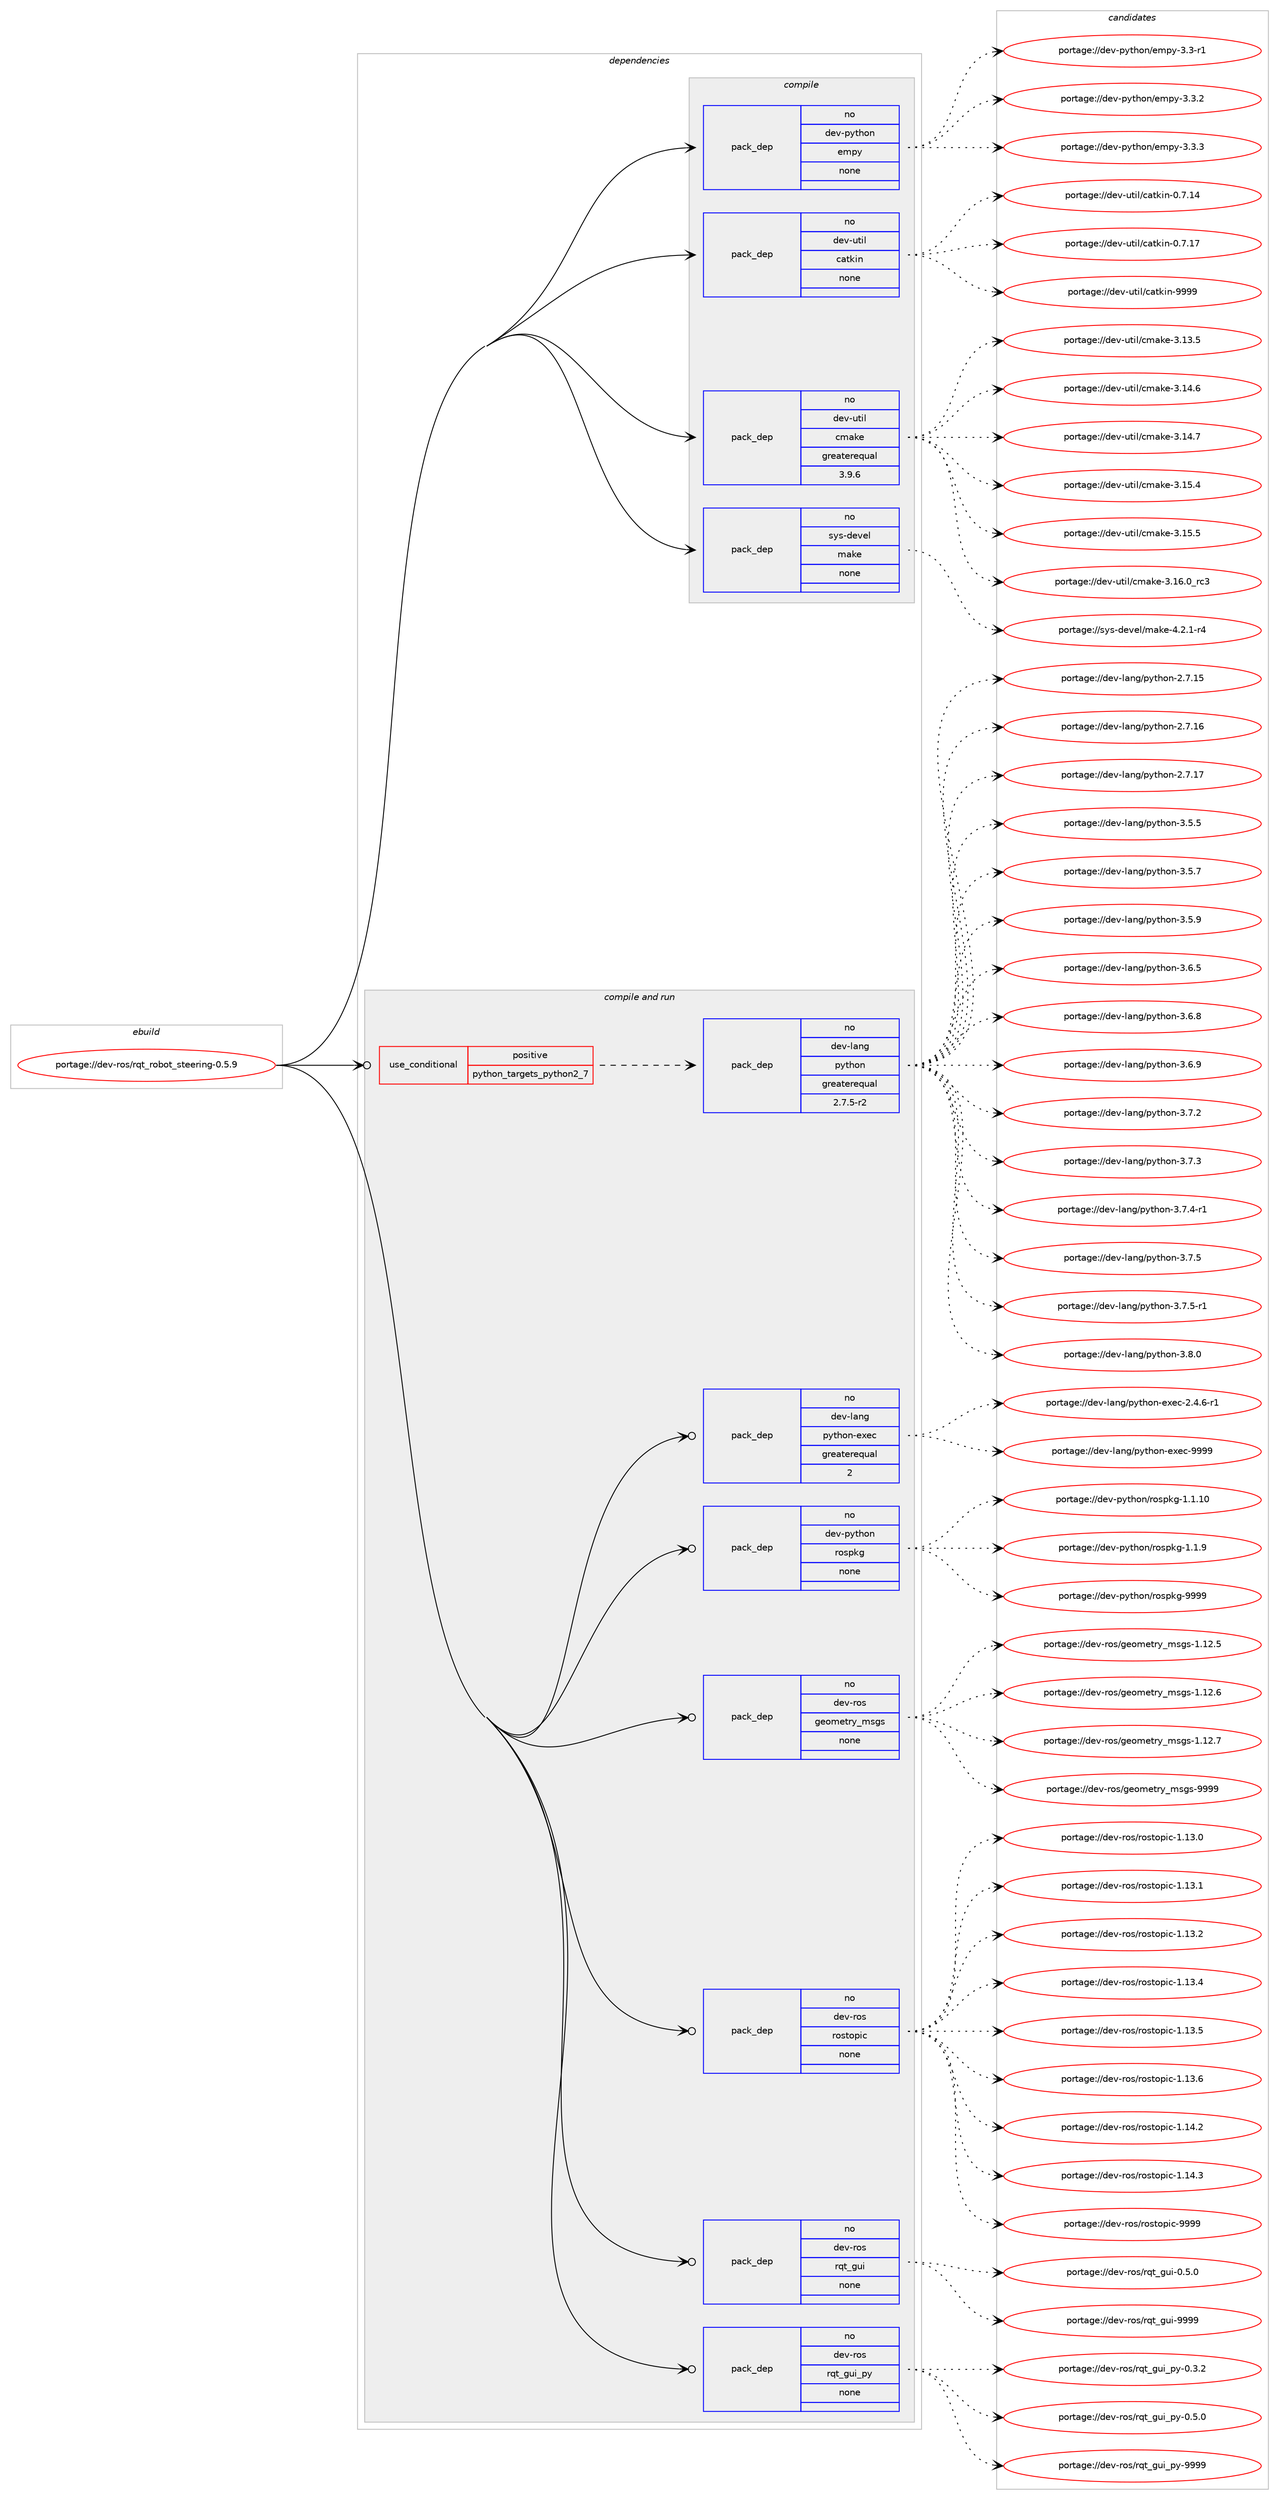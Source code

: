 digraph prolog {

# *************
# Graph options
# *************

newrank=true;
concentrate=true;
compound=true;
graph [rankdir=LR,fontname=Helvetica,fontsize=10,ranksep=1.5];#, ranksep=2.5, nodesep=0.2];
edge  [arrowhead=vee];
node  [fontname=Helvetica,fontsize=10];

# **********
# The ebuild
# **********

subgraph cluster_leftcol {
color=gray;
rank=same;
label=<<i>ebuild</i>>;
id [label="portage://dev-ros/rqt_robot_steering-0.5.9", color=red, width=4, href="../dev-ros/rqt_robot_steering-0.5.9.svg"];
}

# ****************
# The dependencies
# ****************

subgraph cluster_midcol {
color=gray;
label=<<i>dependencies</i>>;
subgraph cluster_compile {
fillcolor="#eeeeee";
style=filled;
label=<<i>compile</i>>;
subgraph pack153127 {
dependency201180 [label=<<TABLE BORDER="0" CELLBORDER="1" CELLSPACING="0" CELLPADDING="4" WIDTH="220"><TR><TD ROWSPAN="6" CELLPADDING="30">pack_dep</TD></TR><TR><TD WIDTH="110">no</TD></TR><TR><TD>dev-python</TD></TR><TR><TD>empy</TD></TR><TR><TD>none</TD></TR><TR><TD></TD></TR></TABLE>>, shape=none, color=blue];
}
id:e -> dependency201180:w [weight=20,style="solid",arrowhead="vee"];
subgraph pack153128 {
dependency201181 [label=<<TABLE BORDER="0" CELLBORDER="1" CELLSPACING="0" CELLPADDING="4" WIDTH="220"><TR><TD ROWSPAN="6" CELLPADDING="30">pack_dep</TD></TR><TR><TD WIDTH="110">no</TD></TR><TR><TD>dev-util</TD></TR><TR><TD>catkin</TD></TR><TR><TD>none</TD></TR><TR><TD></TD></TR></TABLE>>, shape=none, color=blue];
}
id:e -> dependency201181:w [weight=20,style="solid",arrowhead="vee"];
subgraph pack153129 {
dependency201182 [label=<<TABLE BORDER="0" CELLBORDER="1" CELLSPACING="0" CELLPADDING="4" WIDTH="220"><TR><TD ROWSPAN="6" CELLPADDING="30">pack_dep</TD></TR><TR><TD WIDTH="110">no</TD></TR><TR><TD>dev-util</TD></TR><TR><TD>cmake</TD></TR><TR><TD>greaterequal</TD></TR><TR><TD>3.9.6</TD></TR></TABLE>>, shape=none, color=blue];
}
id:e -> dependency201182:w [weight=20,style="solid",arrowhead="vee"];
subgraph pack153130 {
dependency201183 [label=<<TABLE BORDER="0" CELLBORDER="1" CELLSPACING="0" CELLPADDING="4" WIDTH="220"><TR><TD ROWSPAN="6" CELLPADDING="30">pack_dep</TD></TR><TR><TD WIDTH="110">no</TD></TR><TR><TD>sys-devel</TD></TR><TR><TD>make</TD></TR><TR><TD>none</TD></TR><TR><TD></TD></TR></TABLE>>, shape=none, color=blue];
}
id:e -> dependency201183:w [weight=20,style="solid",arrowhead="vee"];
}
subgraph cluster_compileandrun {
fillcolor="#eeeeee";
style=filled;
label=<<i>compile and run</i>>;
subgraph cond44625 {
dependency201184 [label=<<TABLE BORDER="0" CELLBORDER="1" CELLSPACING="0" CELLPADDING="4"><TR><TD ROWSPAN="3" CELLPADDING="10">use_conditional</TD></TR><TR><TD>positive</TD></TR><TR><TD>python_targets_python2_7</TD></TR></TABLE>>, shape=none, color=red];
subgraph pack153131 {
dependency201185 [label=<<TABLE BORDER="0" CELLBORDER="1" CELLSPACING="0" CELLPADDING="4" WIDTH="220"><TR><TD ROWSPAN="6" CELLPADDING="30">pack_dep</TD></TR><TR><TD WIDTH="110">no</TD></TR><TR><TD>dev-lang</TD></TR><TR><TD>python</TD></TR><TR><TD>greaterequal</TD></TR><TR><TD>2.7.5-r2</TD></TR></TABLE>>, shape=none, color=blue];
}
dependency201184:e -> dependency201185:w [weight=20,style="dashed",arrowhead="vee"];
}
id:e -> dependency201184:w [weight=20,style="solid",arrowhead="odotvee"];
subgraph pack153132 {
dependency201186 [label=<<TABLE BORDER="0" CELLBORDER="1" CELLSPACING="0" CELLPADDING="4" WIDTH="220"><TR><TD ROWSPAN="6" CELLPADDING="30">pack_dep</TD></TR><TR><TD WIDTH="110">no</TD></TR><TR><TD>dev-lang</TD></TR><TR><TD>python-exec</TD></TR><TR><TD>greaterequal</TD></TR><TR><TD>2</TD></TR></TABLE>>, shape=none, color=blue];
}
id:e -> dependency201186:w [weight=20,style="solid",arrowhead="odotvee"];
subgraph pack153133 {
dependency201187 [label=<<TABLE BORDER="0" CELLBORDER="1" CELLSPACING="0" CELLPADDING="4" WIDTH="220"><TR><TD ROWSPAN="6" CELLPADDING="30">pack_dep</TD></TR><TR><TD WIDTH="110">no</TD></TR><TR><TD>dev-python</TD></TR><TR><TD>rospkg</TD></TR><TR><TD>none</TD></TR><TR><TD></TD></TR></TABLE>>, shape=none, color=blue];
}
id:e -> dependency201187:w [weight=20,style="solid",arrowhead="odotvee"];
subgraph pack153134 {
dependency201188 [label=<<TABLE BORDER="0" CELLBORDER="1" CELLSPACING="0" CELLPADDING="4" WIDTH="220"><TR><TD ROWSPAN="6" CELLPADDING="30">pack_dep</TD></TR><TR><TD WIDTH="110">no</TD></TR><TR><TD>dev-ros</TD></TR><TR><TD>geometry_msgs</TD></TR><TR><TD>none</TD></TR><TR><TD></TD></TR></TABLE>>, shape=none, color=blue];
}
id:e -> dependency201188:w [weight=20,style="solid",arrowhead="odotvee"];
subgraph pack153135 {
dependency201189 [label=<<TABLE BORDER="0" CELLBORDER="1" CELLSPACING="0" CELLPADDING="4" WIDTH="220"><TR><TD ROWSPAN="6" CELLPADDING="30">pack_dep</TD></TR><TR><TD WIDTH="110">no</TD></TR><TR><TD>dev-ros</TD></TR><TR><TD>rostopic</TD></TR><TR><TD>none</TD></TR><TR><TD></TD></TR></TABLE>>, shape=none, color=blue];
}
id:e -> dependency201189:w [weight=20,style="solid",arrowhead="odotvee"];
subgraph pack153136 {
dependency201190 [label=<<TABLE BORDER="0" CELLBORDER="1" CELLSPACING="0" CELLPADDING="4" WIDTH="220"><TR><TD ROWSPAN="6" CELLPADDING="30">pack_dep</TD></TR><TR><TD WIDTH="110">no</TD></TR><TR><TD>dev-ros</TD></TR><TR><TD>rqt_gui</TD></TR><TR><TD>none</TD></TR><TR><TD></TD></TR></TABLE>>, shape=none, color=blue];
}
id:e -> dependency201190:w [weight=20,style="solid",arrowhead="odotvee"];
subgraph pack153137 {
dependency201191 [label=<<TABLE BORDER="0" CELLBORDER="1" CELLSPACING="0" CELLPADDING="4" WIDTH="220"><TR><TD ROWSPAN="6" CELLPADDING="30">pack_dep</TD></TR><TR><TD WIDTH="110">no</TD></TR><TR><TD>dev-ros</TD></TR><TR><TD>rqt_gui_py</TD></TR><TR><TD>none</TD></TR><TR><TD></TD></TR></TABLE>>, shape=none, color=blue];
}
id:e -> dependency201191:w [weight=20,style="solid",arrowhead="odotvee"];
}
subgraph cluster_run {
fillcolor="#eeeeee";
style=filled;
label=<<i>run</i>>;
}
}

# **************
# The candidates
# **************

subgraph cluster_choices {
rank=same;
color=gray;
label=<<i>candidates</i>>;

subgraph choice153127 {
color=black;
nodesep=1;
choiceportage1001011184511212111610411111047101109112121455146514511449 [label="portage://dev-python/empy-3.3-r1", color=red, width=4,href="../dev-python/empy-3.3-r1.svg"];
choiceportage1001011184511212111610411111047101109112121455146514650 [label="portage://dev-python/empy-3.3.2", color=red, width=4,href="../dev-python/empy-3.3.2.svg"];
choiceportage1001011184511212111610411111047101109112121455146514651 [label="portage://dev-python/empy-3.3.3", color=red, width=4,href="../dev-python/empy-3.3.3.svg"];
dependency201180:e -> choiceportage1001011184511212111610411111047101109112121455146514511449:w [style=dotted,weight="100"];
dependency201180:e -> choiceportage1001011184511212111610411111047101109112121455146514650:w [style=dotted,weight="100"];
dependency201180:e -> choiceportage1001011184511212111610411111047101109112121455146514651:w [style=dotted,weight="100"];
}
subgraph choice153128 {
color=black;
nodesep=1;
choiceportage1001011184511711610510847999711610710511045484655464952 [label="portage://dev-util/catkin-0.7.14", color=red, width=4,href="../dev-util/catkin-0.7.14.svg"];
choiceportage1001011184511711610510847999711610710511045484655464955 [label="portage://dev-util/catkin-0.7.17", color=red, width=4,href="../dev-util/catkin-0.7.17.svg"];
choiceportage100101118451171161051084799971161071051104557575757 [label="portage://dev-util/catkin-9999", color=red, width=4,href="../dev-util/catkin-9999.svg"];
dependency201181:e -> choiceportage1001011184511711610510847999711610710511045484655464952:w [style=dotted,weight="100"];
dependency201181:e -> choiceportage1001011184511711610510847999711610710511045484655464955:w [style=dotted,weight="100"];
dependency201181:e -> choiceportage100101118451171161051084799971161071051104557575757:w [style=dotted,weight="100"];
}
subgraph choice153129 {
color=black;
nodesep=1;
choiceportage1001011184511711610510847991099710710145514649514653 [label="portage://dev-util/cmake-3.13.5", color=red, width=4,href="../dev-util/cmake-3.13.5.svg"];
choiceportage1001011184511711610510847991099710710145514649524654 [label="portage://dev-util/cmake-3.14.6", color=red, width=4,href="../dev-util/cmake-3.14.6.svg"];
choiceportage1001011184511711610510847991099710710145514649524655 [label="portage://dev-util/cmake-3.14.7", color=red, width=4,href="../dev-util/cmake-3.14.7.svg"];
choiceportage1001011184511711610510847991099710710145514649534652 [label="portage://dev-util/cmake-3.15.4", color=red, width=4,href="../dev-util/cmake-3.15.4.svg"];
choiceportage1001011184511711610510847991099710710145514649534653 [label="portage://dev-util/cmake-3.15.5", color=red, width=4,href="../dev-util/cmake-3.15.5.svg"];
choiceportage1001011184511711610510847991099710710145514649544648951149951 [label="portage://dev-util/cmake-3.16.0_rc3", color=red, width=4,href="../dev-util/cmake-3.16.0_rc3.svg"];
dependency201182:e -> choiceportage1001011184511711610510847991099710710145514649514653:w [style=dotted,weight="100"];
dependency201182:e -> choiceportage1001011184511711610510847991099710710145514649524654:w [style=dotted,weight="100"];
dependency201182:e -> choiceportage1001011184511711610510847991099710710145514649524655:w [style=dotted,weight="100"];
dependency201182:e -> choiceportage1001011184511711610510847991099710710145514649534652:w [style=dotted,weight="100"];
dependency201182:e -> choiceportage1001011184511711610510847991099710710145514649534653:w [style=dotted,weight="100"];
dependency201182:e -> choiceportage1001011184511711610510847991099710710145514649544648951149951:w [style=dotted,weight="100"];
}
subgraph choice153130 {
color=black;
nodesep=1;
choiceportage1151211154510010111810110847109971071014552465046494511452 [label="portage://sys-devel/make-4.2.1-r4", color=red, width=4,href="../sys-devel/make-4.2.1-r4.svg"];
dependency201183:e -> choiceportage1151211154510010111810110847109971071014552465046494511452:w [style=dotted,weight="100"];
}
subgraph choice153131 {
color=black;
nodesep=1;
choiceportage10010111845108971101034711212111610411111045504655464953 [label="portage://dev-lang/python-2.7.15", color=red, width=4,href="../dev-lang/python-2.7.15.svg"];
choiceportage10010111845108971101034711212111610411111045504655464954 [label="portage://dev-lang/python-2.7.16", color=red, width=4,href="../dev-lang/python-2.7.16.svg"];
choiceportage10010111845108971101034711212111610411111045504655464955 [label="portage://dev-lang/python-2.7.17", color=red, width=4,href="../dev-lang/python-2.7.17.svg"];
choiceportage100101118451089711010347112121116104111110455146534653 [label="portage://dev-lang/python-3.5.5", color=red, width=4,href="../dev-lang/python-3.5.5.svg"];
choiceportage100101118451089711010347112121116104111110455146534655 [label="portage://dev-lang/python-3.5.7", color=red, width=4,href="../dev-lang/python-3.5.7.svg"];
choiceportage100101118451089711010347112121116104111110455146534657 [label="portage://dev-lang/python-3.5.9", color=red, width=4,href="../dev-lang/python-3.5.9.svg"];
choiceportage100101118451089711010347112121116104111110455146544653 [label="portage://dev-lang/python-3.6.5", color=red, width=4,href="../dev-lang/python-3.6.5.svg"];
choiceportage100101118451089711010347112121116104111110455146544656 [label="portage://dev-lang/python-3.6.8", color=red, width=4,href="../dev-lang/python-3.6.8.svg"];
choiceportage100101118451089711010347112121116104111110455146544657 [label="portage://dev-lang/python-3.6.9", color=red, width=4,href="../dev-lang/python-3.6.9.svg"];
choiceportage100101118451089711010347112121116104111110455146554650 [label="portage://dev-lang/python-3.7.2", color=red, width=4,href="../dev-lang/python-3.7.2.svg"];
choiceportage100101118451089711010347112121116104111110455146554651 [label="portage://dev-lang/python-3.7.3", color=red, width=4,href="../dev-lang/python-3.7.3.svg"];
choiceportage1001011184510897110103471121211161041111104551465546524511449 [label="portage://dev-lang/python-3.7.4-r1", color=red, width=4,href="../dev-lang/python-3.7.4-r1.svg"];
choiceportage100101118451089711010347112121116104111110455146554653 [label="portage://dev-lang/python-3.7.5", color=red, width=4,href="../dev-lang/python-3.7.5.svg"];
choiceportage1001011184510897110103471121211161041111104551465546534511449 [label="portage://dev-lang/python-3.7.5-r1", color=red, width=4,href="../dev-lang/python-3.7.5-r1.svg"];
choiceportage100101118451089711010347112121116104111110455146564648 [label="portage://dev-lang/python-3.8.0", color=red, width=4,href="../dev-lang/python-3.8.0.svg"];
dependency201185:e -> choiceportage10010111845108971101034711212111610411111045504655464953:w [style=dotted,weight="100"];
dependency201185:e -> choiceportage10010111845108971101034711212111610411111045504655464954:w [style=dotted,weight="100"];
dependency201185:e -> choiceportage10010111845108971101034711212111610411111045504655464955:w [style=dotted,weight="100"];
dependency201185:e -> choiceportage100101118451089711010347112121116104111110455146534653:w [style=dotted,weight="100"];
dependency201185:e -> choiceportage100101118451089711010347112121116104111110455146534655:w [style=dotted,weight="100"];
dependency201185:e -> choiceportage100101118451089711010347112121116104111110455146534657:w [style=dotted,weight="100"];
dependency201185:e -> choiceportage100101118451089711010347112121116104111110455146544653:w [style=dotted,weight="100"];
dependency201185:e -> choiceportage100101118451089711010347112121116104111110455146544656:w [style=dotted,weight="100"];
dependency201185:e -> choiceportage100101118451089711010347112121116104111110455146544657:w [style=dotted,weight="100"];
dependency201185:e -> choiceportage100101118451089711010347112121116104111110455146554650:w [style=dotted,weight="100"];
dependency201185:e -> choiceportage100101118451089711010347112121116104111110455146554651:w [style=dotted,weight="100"];
dependency201185:e -> choiceportage1001011184510897110103471121211161041111104551465546524511449:w [style=dotted,weight="100"];
dependency201185:e -> choiceportage100101118451089711010347112121116104111110455146554653:w [style=dotted,weight="100"];
dependency201185:e -> choiceportage1001011184510897110103471121211161041111104551465546534511449:w [style=dotted,weight="100"];
dependency201185:e -> choiceportage100101118451089711010347112121116104111110455146564648:w [style=dotted,weight="100"];
}
subgraph choice153132 {
color=black;
nodesep=1;
choiceportage10010111845108971101034711212111610411111045101120101994550465246544511449 [label="portage://dev-lang/python-exec-2.4.6-r1", color=red, width=4,href="../dev-lang/python-exec-2.4.6-r1.svg"];
choiceportage10010111845108971101034711212111610411111045101120101994557575757 [label="portage://dev-lang/python-exec-9999", color=red, width=4,href="../dev-lang/python-exec-9999.svg"];
dependency201186:e -> choiceportage10010111845108971101034711212111610411111045101120101994550465246544511449:w [style=dotted,weight="100"];
dependency201186:e -> choiceportage10010111845108971101034711212111610411111045101120101994557575757:w [style=dotted,weight="100"];
}
subgraph choice153133 {
color=black;
nodesep=1;
choiceportage100101118451121211161041111104711411111511210710345494649464948 [label="portage://dev-python/rospkg-1.1.10", color=red, width=4,href="../dev-python/rospkg-1.1.10.svg"];
choiceportage1001011184511212111610411111047114111115112107103454946494657 [label="portage://dev-python/rospkg-1.1.9", color=red, width=4,href="../dev-python/rospkg-1.1.9.svg"];
choiceportage10010111845112121116104111110471141111151121071034557575757 [label="portage://dev-python/rospkg-9999", color=red, width=4,href="../dev-python/rospkg-9999.svg"];
dependency201187:e -> choiceportage100101118451121211161041111104711411111511210710345494649464948:w [style=dotted,weight="100"];
dependency201187:e -> choiceportage1001011184511212111610411111047114111115112107103454946494657:w [style=dotted,weight="100"];
dependency201187:e -> choiceportage10010111845112121116104111110471141111151121071034557575757:w [style=dotted,weight="100"];
}
subgraph choice153134 {
color=black;
nodesep=1;
choiceportage10010111845114111115471031011111091011161141219510911510311545494649504653 [label="portage://dev-ros/geometry_msgs-1.12.5", color=red, width=4,href="../dev-ros/geometry_msgs-1.12.5.svg"];
choiceportage10010111845114111115471031011111091011161141219510911510311545494649504654 [label="portage://dev-ros/geometry_msgs-1.12.6", color=red, width=4,href="../dev-ros/geometry_msgs-1.12.6.svg"];
choiceportage10010111845114111115471031011111091011161141219510911510311545494649504655 [label="portage://dev-ros/geometry_msgs-1.12.7", color=red, width=4,href="../dev-ros/geometry_msgs-1.12.7.svg"];
choiceportage1001011184511411111547103101111109101116114121951091151031154557575757 [label="portage://dev-ros/geometry_msgs-9999", color=red, width=4,href="../dev-ros/geometry_msgs-9999.svg"];
dependency201188:e -> choiceportage10010111845114111115471031011111091011161141219510911510311545494649504653:w [style=dotted,weight="100"];
dependency201188:e -> choiceportage10010111845114111115471031011111091011161141219510911510311545494649504654:w [style=dotted,weight="100"];
dependency201188:e -> choiceportage10010111845114111115471031011111091011161141219510911510311545494649504655:w [style=dotted,weight="100"];
dependency201188:e -> choiceportage1001011184511411111547103101111109101116114121951091151031154557575757:w [style=dotted,weight="100"];
}
subgraph choice153135 {
color=black;
nodesep=1;
choiceportage10010111845114111115471141111151161111121059945494649514648 [label="portage://dev-ros/rostopic-1.13.0", color=red, width=4,href="../dev-ros/rostopic-1.13.0.svg"];
choiceportage10010111845114111115471141111151161111121059945494649514649 [label="portage://dev-ros/rostopic-1.13.1", color=red, width=4,href="../dev-ros/rostopic-1.13.1.svg"];
choiceportage10010111845114111115471141111151161111121059945494649514650 [label="portage://dev-ros/rostopic-1.13.2", color=red, width=4,href="../dev-ros/rostopic-1.13.2.svg"];
choiceportage10010111845114111115471141111151161111121059945494649514652 [label="portage://dev-ros/rostopic-1.13.4", color=red, width=4,href="../dev-ros/rostopic-1.13.4.svg"];
choiceportage10010111845114111115471141111151161111121059945494649514653 [label="portage://dev-ros/rostopic-1.13.5", color=red, width=4,href="../dev-ros/rostopic-1.13.5.svg"];
choiceportage10010111845114111115471141111151161111121059945494649514654 [label="portage://dev-ros/rostopic-1.13.6", color=red, width=4,href="../dev-ros/rostopic-1.13.6.svg"];
choiceportage10010111845114111115471141111151161111121059945494649524650 [label="portage://dev-ros/rostopic-1.14.2", color=red, width=4,href="../dev-ros/rostopic-1.14.2.svg"];
choiceportage10010111845114111115471141111151161111121059945494649524651 [label="portage://dev-ros/rostopic-1.14.3", color=red, width=4,href="../dev-ros/rostopic-1.14.3.svg"];
choiceportage1001011184511411111547114111115116111112105994557575757 [label="portage://dev-ros/rostopic-9999", color=red, width=4,href="../dev-ros/rostopic-9999.svg"];
dependency201189:e -> choiceportage10010111845114111115471141111151161111121059945494649514648:w [style=dotted,weight="100"];
dependency201189:e -> choiceportage10010111845114111115471141111151161111121059945494649514649:w [style=dotted,weight="100"];
dependency201189:e -> choiceportage10010111845114111115471141111151161111121059945494649514650:w [style=dotted,weight="100"];
dependency201189:e -> choiceportage10010111845114111115471141111151161111121059945494649514652:w [style=dotted,weight="100"];
dependency201189:e -> choiceportage10010111845114111115471141111151161111121059945494649514653:w [style=dotted,weight="100"];
dependency201189:e -> choiceportage10010111845114111115471141111151161111121059945494649514654:w [style=dotted,weight="100"];
dependency201189:e -> choiceportage10010111845114111115471141111151161111121059945494649524650:w [style=dotted,weight="100"];
dependency201189:e -> choiceportage10010111845114111115471141111151161111121059945494649524651:w [style=dotted,weight="100"];
dependency201189:e -> choiceportage1001011184511411111547114111115116111112105994557575757:w [style=dotted,weight="100"];
}
subgraph choice153136 {
color=black;
nodesep=1;
choiceportage100101118451141111154711411311695103117105454846534648 [label="portage://dev-ros/rqt_gui-0.5.0", color=red, width=4,href="../dev-ros/rqt_gui-0.5.0.svg"];
choiceportage1001011184511411111547114113116951031171054557575757 [label="portage://dev-ros/rqt_gui-9999", color=red, width=4,href="../dev-ros/rqt_gui-9999.svg"];
dependency201190:e -> choiceportage100101118451141111154711411311695103117105454846534648:w [style=dotted,weight="100"];
dependency201190:e -> choiceportage1001011184511411111547114113116951031171054557575757:w [style=dotted,weight="100"];
}
subgraph choice153137 {
color=black;
nodesep=1;
choiceportage10010111845114111115471141131169510311710595112121454846514650 [label="portage://dev-ros/rqt_gui_py-0.3.2", color=red, width=4,href="../dev-ros/rqt_gui_py-0.3.2.svg"];
choiceportage10010111845114111115471141131169510311710595112121454846534648 [label="portage://dev-ros/rqt_gui_py-0.5.0", color=red, width=4,href="../dev-ros/rqt_gui_py-0.5.0.svg"];
choiceportage100101118451141111154711411311695103117105951121214557575757 [label="portage://dev-ros/rqt_gui_py-9999", color=red, width=4,href="../dev-ros/rqt_gui_py-9999.svg"];
dependency201191:e -> choiceportage10010111845114111115471141131169510311710595112121454846514650:w [style=dotted,weight="100"];
dependency201191:e -> choiceportage10010111845114111115471141131169510311710595112121454846534648:w [style=dotted,weight="100"];
dependency201191:e -> choiceportage100101118451141111154711411311695103117105951121214557575757:w [style=dotted,weight="100"];
}
}

}
